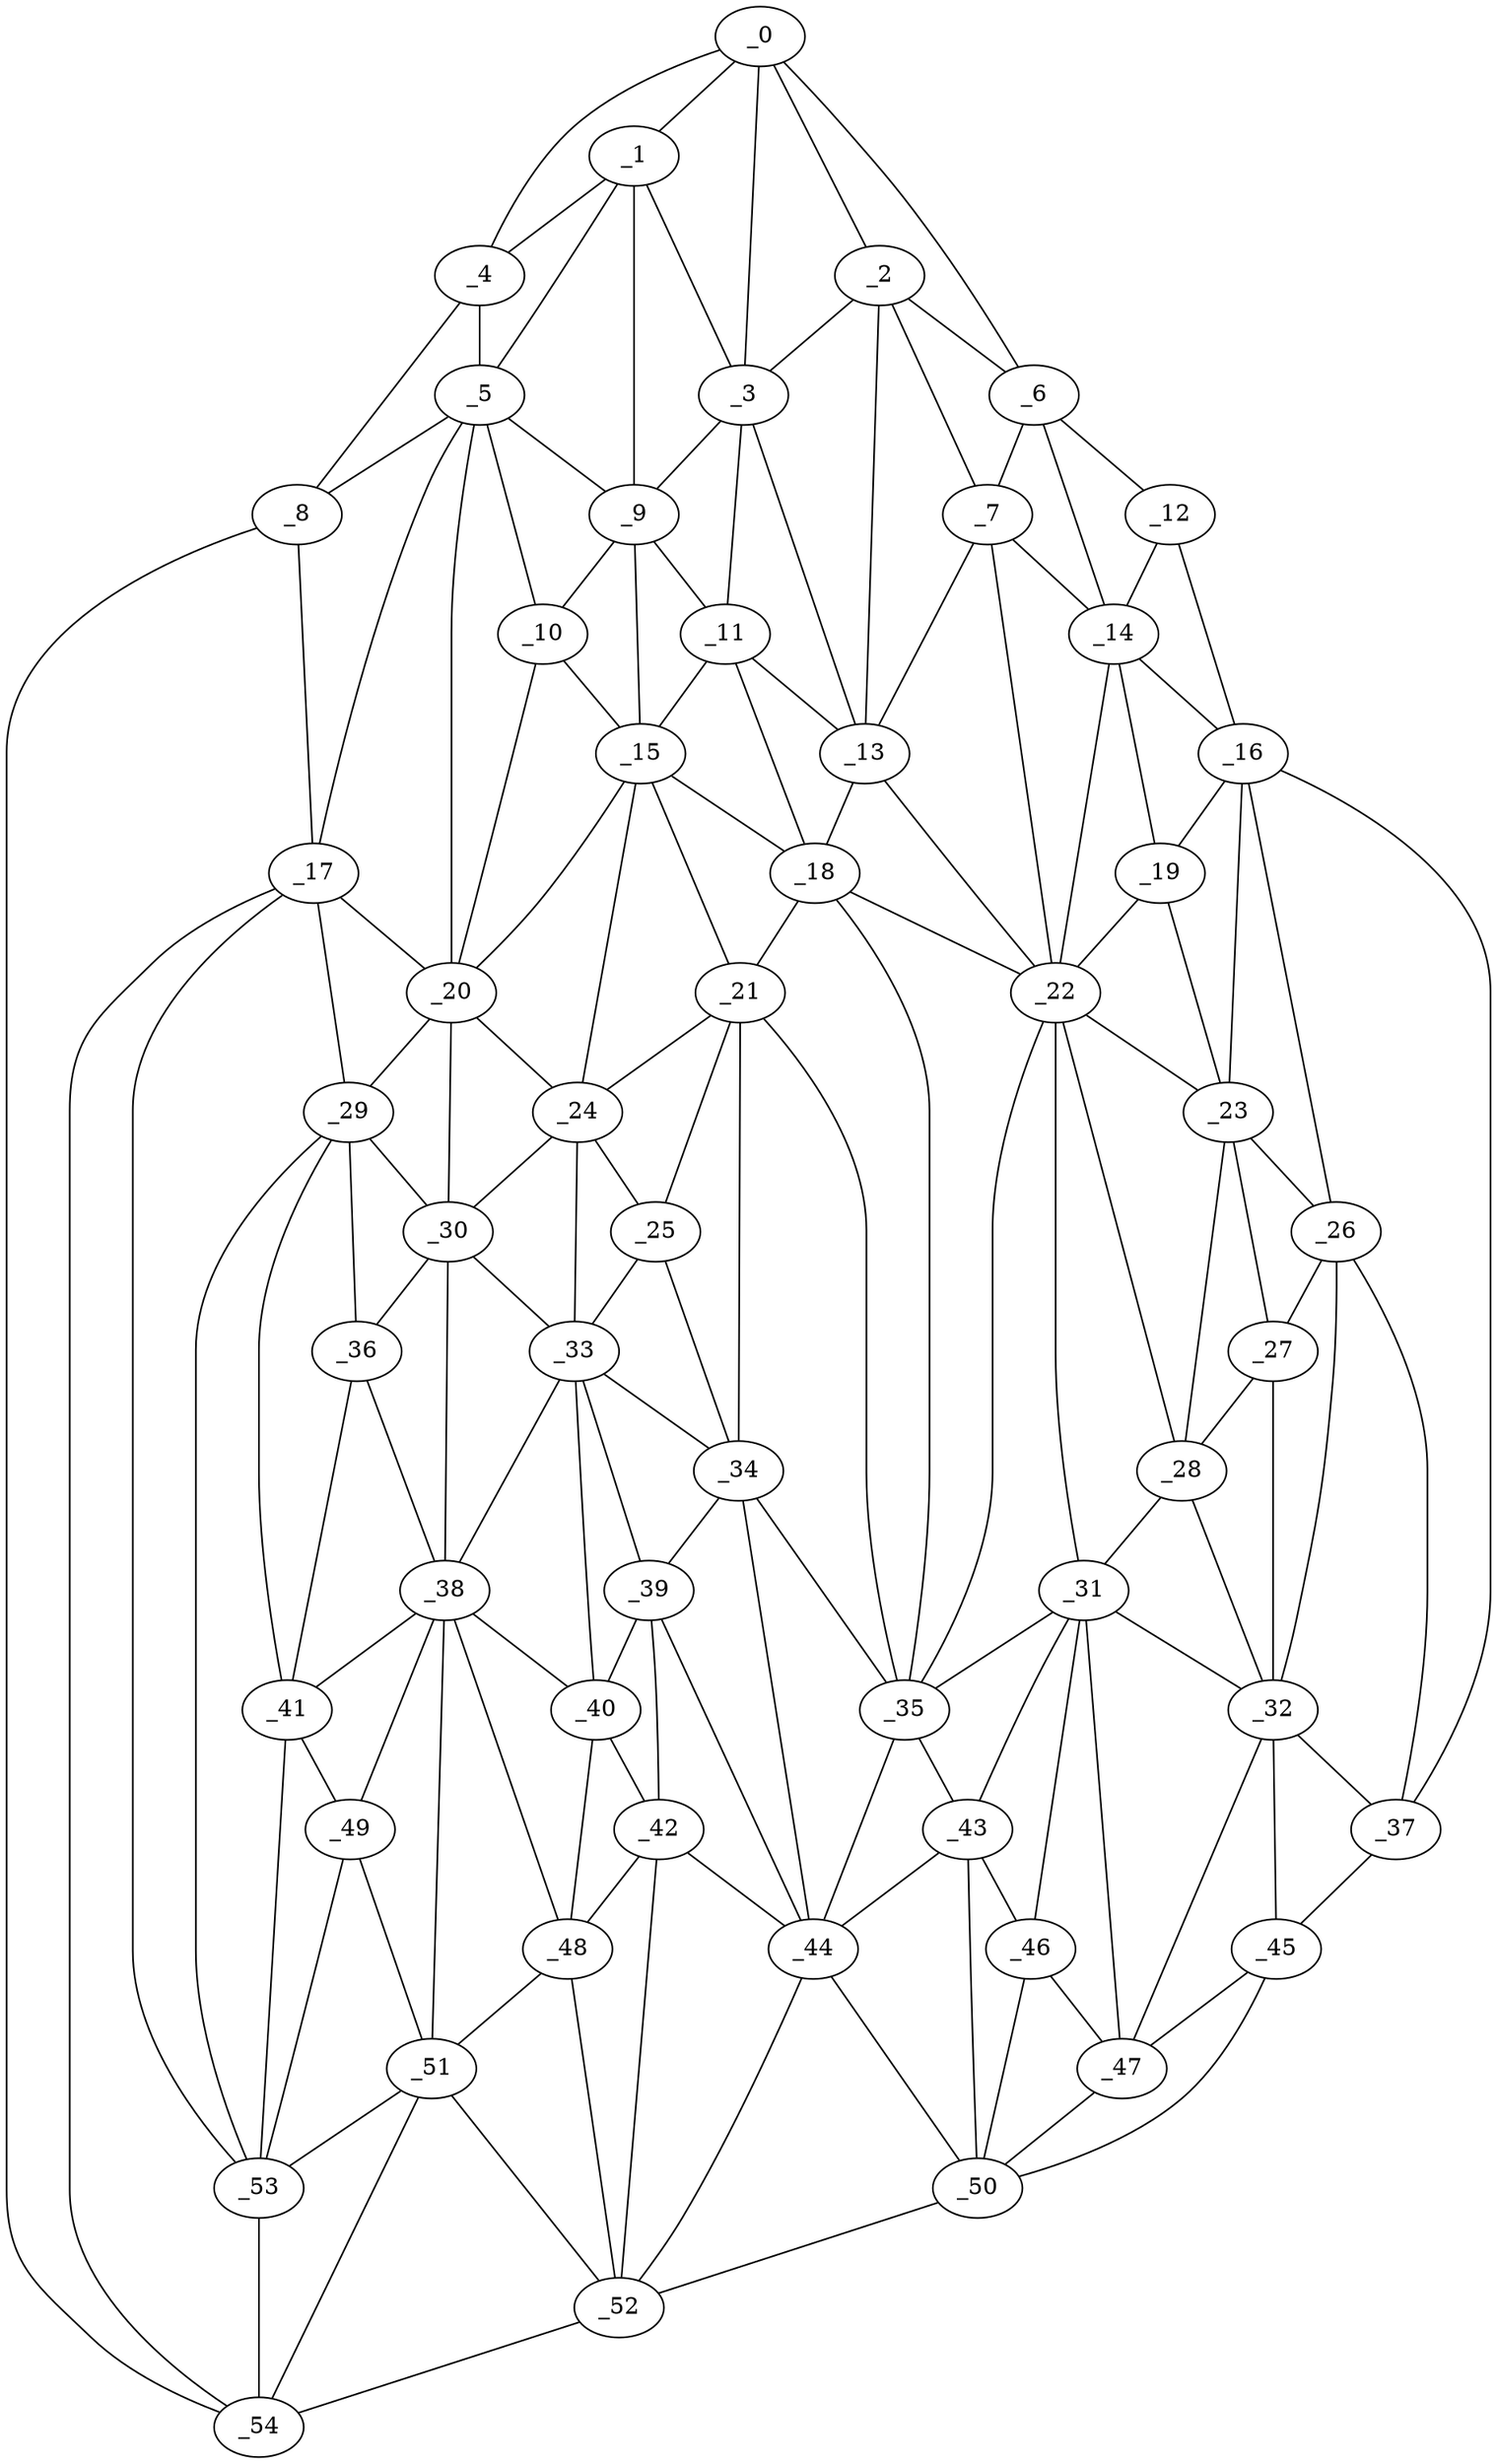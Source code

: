 graph "obj81__235.gxl" {
	_0	 [x=19,
		y=15];
	_1	 [x=34,
		y=34];
	_0 -- _1	 [valence=1];
	_2	 [x=37,
		y=83];
	_0 -- _2	 [valence=2];
	_3	 [x=38,
		y=74];
	_0 -- _3	 [valence=2];
	_4	 [x=41,
		y=3];
	_0 -- _4	 [valence=1];
	_6	 [x=45,
		y=114];
	_0 -- _6	 [valence=1];
	_1 -- _3	 [valence=1];
	_1 -- _4	 [valence=1];
	_5	 [x=44,
		y=36];
	_1 -- _5	 [valence=2];
	_9	 [x=48,
		y=53];
	_1 -- _9	 [valence=2];
	_2 -- _3	 [valence=1];
	_2 -- _6	 [valence=2];
	_7	 [x=47,
		y=92];
	_2 -- _7	 [valence=2];
	_13	 [x=55,
		y=84];
	_2 -- _13	 [valence=2];
	_3 -- _9	 [valence=2];
	_11	 [x=51,
		y=62];
	_3 -- _11	 [valence=2];
	_3 -- _13	 [valence=2];
	_4 -- _5	 [valence=2];
	_8	 [x=48,
		y=2];
	_4 -- _8	 [valence=1];
	_5 -- _8	 [valence=1];
	_5 -- _9	 [valence=2];
	_10	 [x=51,
		y=47];
	_5 -- _10	 [valence=2];
	_17	 [x=64,
		y=6];
	_5 -- _17	 [valence=2];
	_20	 [x=71,
		y=38];
	_5 -- _20	 [valence=2];
	_6 -- _7	 [valence=1];
	_12	 [x=54,
		y=121];
	_6 -- _12	 [valence=1];
	_14	 [x=56,
		y=115];
	_6 -- _14	 [valence=2];
	_7 -- _13	 [valence=2];
	_7 -- _14	 [valence=2];
	_22	 [x=72,
		y=101];
	_7 -- _22	 [valence=2];
	_8 -- _17	 [valence=1];
	_54	 [x=113,
		y=17];
	_8 -- _54	 [valence=1];
	_9 -- _10	 [valence=2];
	_9 -- _11	 [valence=2];
	_15	 [x=57,
		y=60];
	_9 -- _15	 [valence=2];
	_10 -- _15	 [valence=2];
	_10 -- _20	 [valence=2];
	_11 -- _13	 [valence=2];
	_11 -- _15	 [valence=2];
	_18	 [x=64,
		y=74];
	_11 -- _18	 [valence=1];
	_12 -- _14	 [valence=2];
	_16	 [x=59,
		y=124];
	_12 -- _16	 [valence=1];
	_13 -- _18	 [valence=2];
	_13 -- _22	 [valence=2];
	_14 -- _16	 [valence=2];
	_19	 [x=64,
		y=114];
	_14 -- _19	 [valence=2];
	_14 -- _22	 [valence=2];
	_15 -- _18	 [valence=1];
	_15 -- _20	 [valence=1];
	_21	 [x=71,
		y=71];
	_15 -- _21	 [valence=2];
	_24	 [x=75,
		y=57];
	_15 -- _24	 [valence=1];
	_16 -- _19	 [valence=2];
	_23	 [x=72,
		y=115];
	_16 -- _23	 [valence=1];
	_26	 [x=78,
		y=122];
	_16 -- _26	 [valence=1];
	_37	 [x=92,
		y=121];
	_16 -- _37	 [valence=1];
	_17 -- _20	 [valence=2];
	_29	 [x=82,
		y=38];
	_17 -- _29	 [valence=2];
	_53	 [x=111,
		y=23];
	_17 -- _53	 [valence=2];
	_17 -- _54	 [valence=1];
	_18 -- _21	 [valence=1];
	_18 -- _22	 [valence=1];
	_35	 [x=88,
		y=84];
	_18 -- _35	 [valence=2];
	_19 -- _22	 [valence=2];
	_19 -- _23	 [valence=2];
	_20 -- _24	 [valence=2];
	_20 -- _29	 [valence=1];
	_30	 [x=84,
		y=48];
	_20 -- _30	 [valence=1];
	_21 -- _24	 [valence=2];
	_25	 [x=78,
		y=69];
	_21 -- _25	 [valence=2];
	_34	 [x=86,
		y=73];
	_21 -- _34	 [valence=1];
	_21 -- _35	 [valence=2];
	_22 -- _23	 [valence=2];
	_28	 [x=80,
		y=101];
	_22 -- _28	 [valence=2];
	_31	 [x=85,
		y=97];
	_22 -- _31	 [valence=2];
	_22 -- _35	 [valence=2];
	_23 -- _26	 [valence=2];
	_27	 [x=79,
		y=116];
	_23 -- _27	 [valence=2];
	_23 -- _28	 [valence=1];
	_24 -- _25	 [valence=2];
	_24 -- _30	 [valence=2];
	_33	 [x=86,
		y=60];
	_24 -- _33	 [valence=1];
	_25 -- _33	 [valence=2];
	_25 -- _34	 [valence=2];
	_26 -- _27	 [valence=2];
	_32	 [x=85,
		y=114];
	_26 -- _32	 [valence=2];
	_26 -- _37	 [valence=2];
	_27 -- _28	 [valence=2];
	_27 -- _32	 [valence=2];
	_28 -- _31	 [valence=1];
	_28 -- _32	 [valence=1];
	_29 -- _30	 [valence=2];
	_36	 [x=90,
		y=48];
	_29 -- _36	 [valence=1];
	_41	 [x=98,
		y=37];
	_29 -- _41	 [valence=2];
	_29 -- _53	 [valence=2];
	_30 -- _33	 [valence=2];
	_30 -- _36	 [valence=2];
	_38	 [x=93,
		y=52];
	_30 -- _38	 [valence=1];
	_31 -- _32	 [valence=2];
	_31 -- _35	 [valence=2];
	_43	 [x=99,
		y=88];
	_31 -- _43	 [valence=1];
	_46	 [x=101,
		y=93];
	_31 -- _46	 [valence=2];
	_47	 [x=101,
		y=103];
	_31 -- _47	 [valence=1];
	_32 -- _37	 [valence=1];
	_45	 [x=100,
		y=117];
	_32 -- _45	 [valence=1];
	_32 -- _47	 [valence=2];
	_33 -- _34	 [valence=2];
	_33 -- _38	 [valence=1];
	_39	 [x=93,
		y=69];
	_33 -- _39	 [valence=2];
	_40	 [x=95,
		y=59];
	_33 -- _40	 [valence=1];
	_34 -- _35	 [valence=2];
	_34 -- _39	 [valence=2];
	_44	 [x=100,
		y=80];
	_34 -- _44	 [valence=1];
	_35 -- _43	 [valence=1];
	_35 -- _44	 [valence=2];
	_36 -- _38	 [valence=2];
	_36 -- _41	 [valence=1];
	_37 -- _45	 [valence=1];
	_38 -- _40	 [valence=2];
	_38 -- _41	 [valence=2];
	_48	 [x=102,
		y=57];
	_38 -- _48	 [valence=1];
	_49	 [x=106,
		y=39];
	_38 -- _49	 [valence=1];
	_51	 [x=108,
		y=52];
	_38 -- _51	 [valence=2];
	_39 -- _40	 [valence=2];
	_42	 [x=98,
		y=70];
	_39 -- _42	 [valence=1];
	_39 -- _44	 [valence=2];
	_40 -- _42	 [valence=1];
	_40 -- _48	 [valence=1];
	_41 -- _49	 [valence=2];
	_41 -- _53	 [valence=2];
	_42 -- _44	 [valence=2];
	_42 -- _48	 [valence=2];
	_52	 [x=109,
		y=71];
	_42 -- _52	 [valence=1];
	_43 -- _44	 [valence=2];
	_43 -- _46	 [valence=2];
	_50	 [x=107,
		y=97];
	_43 -- _50	 [valence=1];
	_44 -- _50	 [valence=1];
	_44 -- _52	 [valence=1];
	_45 -- _47	 [valence=2];
	_45 -- _50	 [valence=1];
	_46 -- _47	 [valence=2];
	_46 -- _50	 [valence=2];
	_47 -- _50	 [valence=2];
	_48 -- _51	 [valence=2];
	_48 -- _52	 [valence=1];
	_49 -- _51	 [valence=2];
	_49 -- _53	 [valence=1];
	_50 -- _52	 [valence=1];
	_51 -- _52	 [valence=2];
	_51 -- _53	 [valence=2];
	_51 -- _54	 [valence=2];
	_52 -- _54	 [valence=1];
	_53 -- _54	 [valence=1];
}
